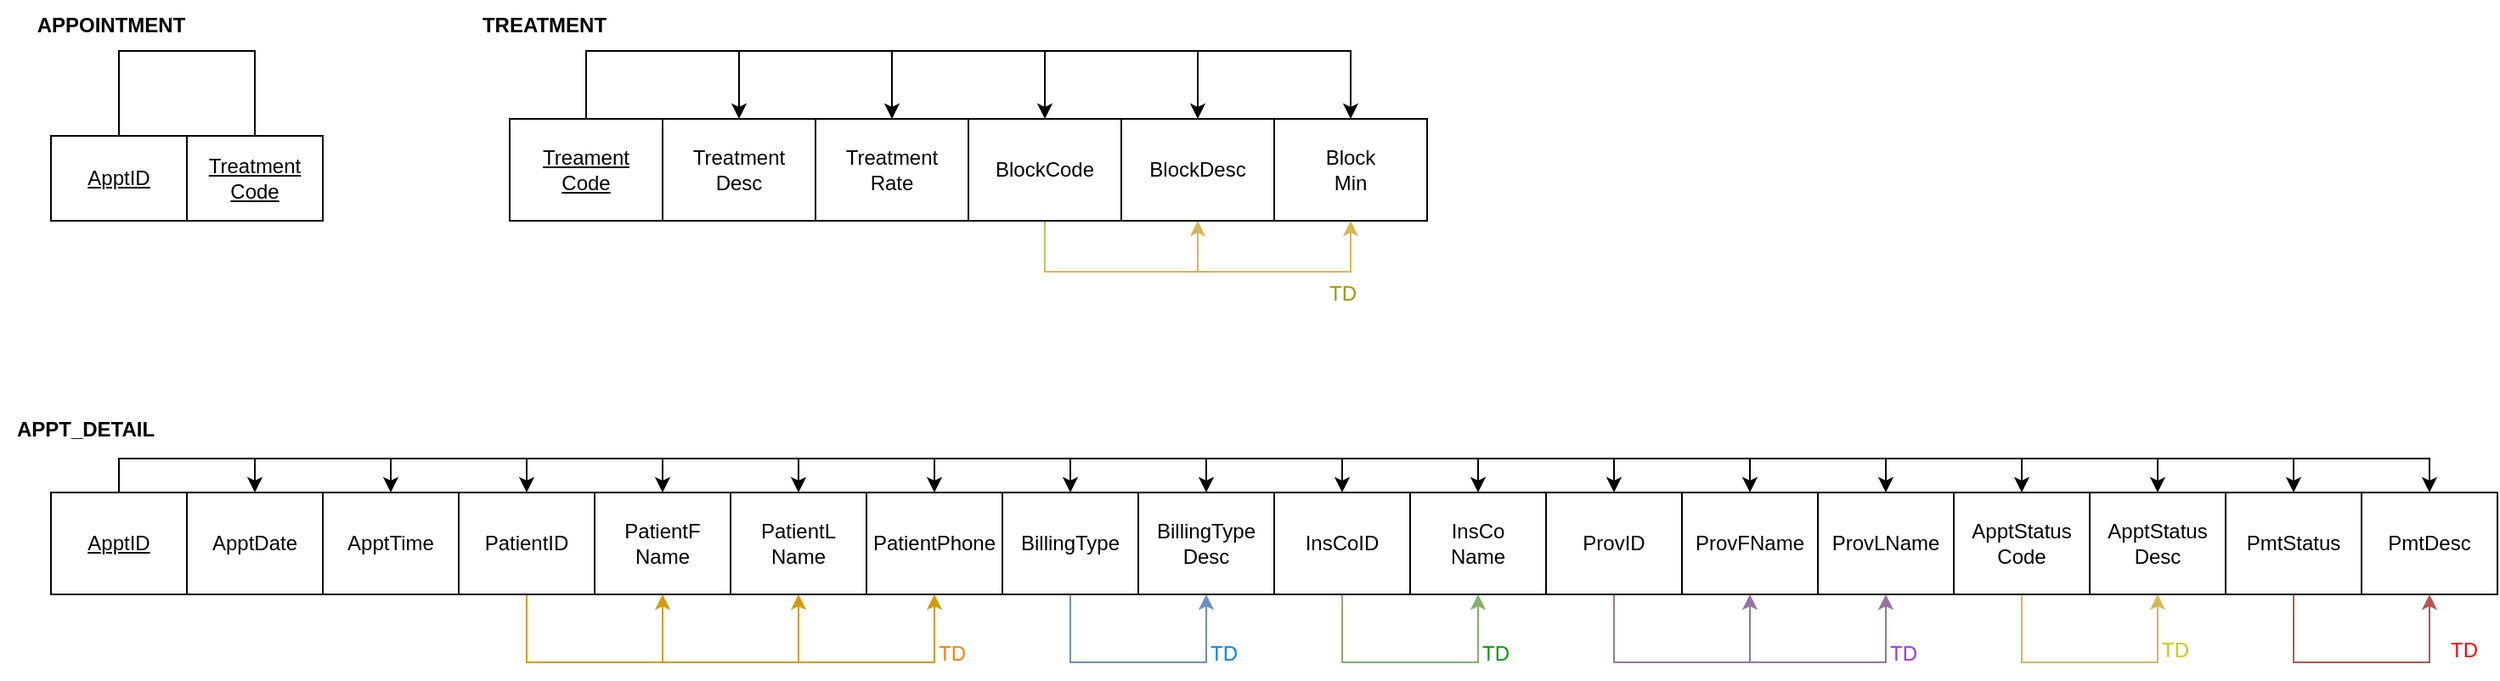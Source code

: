 <mxfile version="24.7.17">
  <diagram name="Page-1" id="OYWHkDGCAQ5F40QlbdUd">
    <mxGraphModel dx="954" dy="546" grid="1" gridSize="10" guides="1" tooltips="1" connect="1" arrows="1" fold="1" page="1" pageScale="1" pageWidth="850" pageHeight="1100" math="0" shadow="0">
      <root>
        <mxCell id="0" />
        <mxCell id="1" parent="0" />
        <mxCell id="aftAqk0ffRPA3UxNjnsj-5" style="edgeStyle=orthogonalEdgeStyle;rounded=0;orthogonalLoop=1;jettySize=auto;html=1;exitX=0.5;exitY=0;exitDx=0;exitDy=0;entryX=0.5;entryY=0;entryDx=0;entryDy=0;startArrow=none;startFill=0;endArrow=none;endFill=0;" parent="1" source="aftAqk0ffRPA3UxNjnsj-1" target="aftAqk0ffRPA3UxNjnsj-4" edge="1">
          <mxGeometry relative="1" as="geometry">
            <Array as="points">
              <mxPoint x="80" y="120" />
              <mxPoint x="160" y="120" />
            </Array>
          </mxGeometry>
        </mxCell>
        <mxCell id="aftAqk0ffRPA3UxNjnsj-1" value="&lt;u&gt;ApptID&lt;/u&gt;" style="rounded=0;whiteSpace=wrap;html=1;" parent="1" vertex="1">
          <mxGeometry x="40" y="170" width="80" height="50" as="geometry" />
        </mxCell>
        <mxCell id="aftAqk0ffRPA3UxNjnsj-2" value="&lt;b&gt;APPOINTMENT&lt;/b&gt;" style="text;html=1;align=center;verticalAlign=middle;resizable=0;points=[];autosize=1;strokeColor=none;fillColor=none;" parent="1" vertex="1">
          <mxGeometry x="20" y="90" width="110" height="30" as="geometry" />
        </mxCell>
        <mxCell id="aftAqk0ffRPA3UxNjnsj-4" value="&lt;u&gt;Treatment&lt;/u&gt;&lt;div&gt;&lt;u&gt;Code&lt;/u&gt;&lt;/div&gt;" style="rounded=0;whiteSpace=wrap;html=1;" parent="1" vertex="1">
          <mxGeometry x="120" y="170" width="80" height="50" as="geometry" />
        </mxCell>
        <mxCell id="aftAqk0ffRPA3UxNjnsj-12" style="edgeStyle=orthogonalEdgeStyle;rounded=0;orthogonalLoop=1;jettySize=auto;html=1;exitX=0.5;exitY=0;exitDx=0;exitDy=0;entryX=0.5;entryY=0;entryDx=0;entryDy=0;" parent="1" source="aftAqk0ffRPA3UxNjnsj-6" target="aftAqk0ffRPA3UxNjnsj-7" edge="1">
          <mxGeometry relative="1" as="geometry">
            <Array as="points">
              <mxPoint x="355" y="120" />
              <mxPoint x="445" y="120" />
            </Array>
          </mxGeometry>
        </mxCell>
        <mxCell id="aftAqk0ffRPA3UxNjnsj-14" style="edgeStyle=orthogonalEdgeStyle;rounded=0;orthogonalLoop=1;jettySize=auto;html=1;exitX=0.5;exitY=0;exitDx=0;exitDy=0;entryX=0.5;entryY=0;entryDx=0;entryDy=0;" parent="1" source="aftAqk0ffRPA3UxNjnsj-6" target="aftAqk0ffRPA3UxNjnsj-8" edge="1">
          <mxGeometry relative="1" as="geometry">
            <Array as="points">
              <mxPoint x="355" y="120" />
              <mxPoint x="535" y="120" />
            </Array>
          </mxGeometry>
        </mxCell>
        <mxCell id="aftAqk0ffRPA3UxNjnsj-15" style="edgeStyle=orthogonalEdgeStyle;rounded=0;orthogonalLoop=1;jettySize=auto;html=1;exitX=0.5;exitY=0;exitDx=0;exitDy=0;entryX=0.5;entryY=0;entryDx=0;entryDy=0;" parent="1" source="aftAqk0ffRPA3UxNjnsj-6" target="aftAqk0ffRPA3UxNjnsj-9" edge="1">
          <mxGeometry relative="1" as="geometry">
            <Array as="points">
              <mxPoint x="355" y="120" />
              <mxPoint x="625" y="120" />
            </Array>
          </mxGeometry>
        </mxCell>
        <mxCell id="aftAqk0ffRPA3UxNjnsj-16" style="edgeStyle=orthogonalEdgeStyle;rounded=0;orthogonalLoop=1;jettySize=auto;html=1;exitX=0.5;exitY=0;exitDx=0;exitDy=0;entryX=0.5;entryY=0;entryDx=0;entryDy=0;" parent="1" source="aftAqk0ffRPA3UxNjnsj-6" target="aftAqk0ffRPA3UxNjnsj-10" edge="1">
          <mxGeometry relative="1" as="geometry">
            <Array as="points">
              <mxPoint x="355" y="120" />
              <mxPoint x="715" y="120" />
            </Array>
          </mxGeometry>
        </mxCell>
        <mxCell id="aftAqk0ffRPA3UxNjnsj-17" style="edgeStyle=orthogonalEdgeStyle;rounded=0;orthogonalLoop=1;jettySize=auto;html=1;exitX=0.5;exitY=0;exitDx=0;exitDy=0;entryX=0.5;entryY=0;entryDx=0;entryDy=0;" parent="1" source="aftAqk0ffRPA3UxNjnsj-6" target="aftAqk0ffRPA3UxNjnsj-11" edge="1">
          <mxGeometry relative="1" as="geometry">
            <Array as="points">
              <mxPoint x="355" y="120" />
              <mxPoint x="805" y="120" />
            </Array>
          </mxGeometry>
        </mxCell>
        <mxCell id="aftAqk0ffRPA3UxNjnsj-6" value="&lt;u&gt;Treament&lt;/u&gt;&lt;div&gt;&lt;u&gt;Code&lt;/u&gt;&lt;/div&gt;" style="rounded=0;whiteSpace=wrap;html=1;" parent="1" vertex="1">
          <mxGeometry x="310" y="160" width="90" height="60" as="geometry" />
        </mxCell>
        <mxCell id="aftAqk0ffRPA3UxNjnsj-7" value="Treatment&lt;div&gt;Desc&lt;/div&gt;" style="rounded=0;whiteSpace=wrap;html=1;" parent="1" vertex="1">
          <mxGeometry x="400" y="160" width="90" height="60" as="geometry" />
        </mxCell>
        <mxCell id="aftAqk0ffRPA3UxNjnsj-8" value="Treatment&lt;div&gt;Rate&lt;/div&gt;" style="rounded=0;whiteSpace=wrap;html=1;" parent="1" vertex="1">
          <mxGeometry x="490" y="160" width="90" height="60" as="geometry" />
        </mxCell>
        <mxCell id="aftAqk0ffRPA3UxNjnsj-18" style="edgeStyle=orthogonalEdgeStyle;rounded=0;orthogonalLoop=1;jettySize=auto;html=1;exitX=0.5;exitY=1;exitDx=0;exitDy=0;entryX=0.5;entryY=1;entryDx=0;entryDy=0;fillColor=#fff2cc;strokeColor=#d6b656;" parent="1" source="aftAqk0ffRPA3UxNjnsj-9" target="aftAqk0ffRPA3UxNjnsj-11" edge="1">
          <mxGeometry relative="1" as="geometry">
            <Array as="points">
              <mxPoint x="625" y="250" />
              <mxPoint x="805" y="250" />
            </Array>
          </mxGeometry>
        </mxCell>
        <mxCell id="aftAqk0ffRPA3UxNjnsj-20" style="edgeStyle=orthogonalEdgeStyle;rounded=0;orthogonalLoop=1;jettySize=auto;html=1;exitX=0.5;exitY=1;exitDx=0;exitDy=0;entryX=0.5;entryY=1;entryDx=0;entryDy=0;fillColor=#fff2cc;strokeColor=#d6b656;" parent="1" source="aftAqk0ffRPA3UxNjnsj-9" target="aftAqk0ffRPA3UxNjnsj-10" edge="1">
          <mxGeometry relative="1" as="geometry">
            <Array as="points">
              <mxPoint x="625" y="250" />
              <mxPoint x="715" y="250" />
            </Array>
          </mxGeometry>
        </mxCell>
        <mxCell id="aftAqk0ffRPA3UxNjnsj-9" value="BlockCode" style="rounded=0;whiteSpace=wrap;html=1;" parent="1" vertex="1">
          <mxGeometry x="580" y="160" width="90" height="60" as="geometry" />
        </mxCell>
        <mxCell id="aftAqk0ffRPA3UxNjnsj-10" value="BlockDesc" style="rounded=0;whiteSpace=wrap;html=1;" parent="1" vertex="1">
          <mxGeometry x="670" y="160" width="90" height="60" as="geometry" />
        </mxCell>
        <mxCell id="aftAqk0ffRPA3UxNjnsj-11" value="Block&lt;div&gt;Min&lt;/div&gt;" style="rounded=0;whiteSpace=wrap;html=1;" parent="1" vertex="1">
          <mxGeometry x="760" y="160" width="90" height="60" as="geometry" />
        </mxCell>
        <mxCell id="aftAqk0ffRPA3UxNjnsj-19" value="&lt;font color=&quot;#999900&quot;&gt;TD&lt;/font&gt;" style="text;html=1;align=center;verticalAlign=middle;resizable=0;points=[];autosize=1;strokeColor=none;fillColor=none;" parent="1" vertex="1">
          <mxGeometry x="780" y="248" width="40" height="30" as="geometry" />
        </mxCell>
        <mxCell id="aftAqk0ffRPA3UxNjnsj-21" value="&lt;b&gt;TREATMENT&lt;/b&gt;" style="text;html=1;align=center;verticalAlign=middle;resizable=0;points=[];autosize=1;strokeColor=none;fillColor=none;" parent="1" vertex="1">
          <mxGeometry x="280" y="90" width="100" height="30" as="geometry" />
        </mxCell>
        <mxCell id="aftAqk0ffRPA3UxNjnsj-22" value="&lt;b&gt;APPT_DETAIL&lt;/b&gt;" style="text;html=1;align=center;verticalAlign=middle;resizable=0;points=[];autosize=1;strokeColor=none;fillColor=none;" parent="1" vertex="1">
          <mxGeometry x="10" y="328" width="100" height="30" as="geometry" />
        </mxCell>
        <mxCell id="aftAqk0ffRPA3UxNjnsj-46" style="edgeStyle=orthogonalEdgeStyle;rounded=0;orthogonalLoop=1;jettySize=auto;html=1;exitX=0.5;exitY=0;exitDx=0;exitDy=0;entryX=0.5;entryY=0;entryDx=0;entryDy=0;" parent="1" source="aftAqk0ffRPA3UxNjnsj-23" target="aftAqk0ffRPA3UxNjnsj-24" edge="1">
          <mxGeometry relative="1" as="geometry" />
        </mxCell>
        <mxCell id="aftAqk0ffRPA3UxNjnsj-47" style="edgeStyle=orthogonalEdgeStyle;rounded=0;orthogonalLoop=1;jettySize=auto;html=1;exitX=0.5;exitY=0;exitDx=0;exitDy=0;entryX=0.5;entryY=0;entryDx=0;entryDy=0;" parent="1" source="aftAqk0ffRPA3UxNjnsj-23" target="aftAqk0ffRPA3UxNjnsj-25" edge="1">
          <mxGeometry relative="1" as="geometry" />
        </mxCell>
        <mxCell id="aftAqk0ffRPA3UxNjnsj-48" style="edgeStyle=orthogonalEdgeStyle;rounded=0;orthogonalLoop=1;jettySize=auto;html=1;exitX=0.5;exitY=0;exitDx=0;exitDy=0;entryX=0.5;entryY=0;entryDx=0;entryDy=0;" parent="1" source="aftAqk0ffRPA3UxNjnsj-23" target="aftAqk0ffRPA3UxNjnsj-26" edge="1">
          <mxGeometry relative="1" as="geometry" />
        </mxCell>
        <mxCell id="aftAqk0ffRPA3UxNjnsj-49" style="edgeStyle=orthogonalEdgeStyle;rounded=0;orthogonalLoop=1;jettySize=auto;html=1;exitX=0.5;exitY=0;exitDx=0;exitDy=0;entryX=0.5;entryY=0;entryDx=0;entryDy=0;" parent="1" source="aftAqk0ffRPA3UxNjnsj-23" target="aftAqk0ffRPA3UxNjnsj-41" edge="1">
          <mxGeometry relative="1" as="geometry" />
        </mxCell>
        <mxCell id="aftAqk0ffRPA3UxNjnsj-50" style="edgeStyle=orthogonalEdgeStyle;rounded=0;orthogonalLoop=1;jettySize=auto;html=1;exitX=0.5;exitY=0;exitDx=0;exitDy=0;entryX=0.5;entryY=0;entryDx=0;entryDy=0;" parent="1" source="aftAqk0ffRPA3UxNjnsj-23" target="aftAqk0ffRPA3UxNjnsj-42" edge="1">
          <mxGeometry relative="1" as="geometry" />
        </mxCell>
        <mxCell id="aftAqk0ffRPA3UxNjnsj-51" style="edgeStyle=orthogonalEdgeStyle;rounded=0;orthogonalLoop=1;jettySize=auto;html=1;exitX=0.5;exitY=0;exitDx=0;exitDy=0;entryX=0.5;entryY=0;entryDx=0;entryDy=0;" parent="1" source="aftAqk0ffRPA3UxNjnsj-23" target="aftAqk0ffRPA3UxNjnsj-27" edge="1">
          <mxGeometry relative="1" as="geometry" />
        </mxCell>
        <mxCell id="aftAqk0ffRPA3UxNjnsj-52" style="edgeStyle=orthogonalEdgeStyle;rounded=0;orthogonalLoop=1;jettySize=auto;html=1;exitX=0.5;exitY=0;exitDx=0;exitDy=0;entryX=0.5;entryY=0;entryDx=0;entryDy=0;" parent="1" source="aftAqk0ffRPA3UxNjnsj-23" target="aftAqk0ffRPA3UxNjnsj-39" edge="1">
          <mxGeometry relative="1" as="geometry" />
        </mxCell>
        <mxCell id="aftAqk0ffRPA3UxNjnsj-53" style="edgeStyle=orthogonalEdgeStyle;rounded=0;orthogonalLoop=1;jettySize=auto;html=1;exitX=0.5;exitY=0;exitDx=0;exitDy=0;entryX=0.5;entryY=0;entryDx=0;entryDy=0;" parent="1" source="aftAqk0ffRPA3UxNjnsj-23" target="aftAqk0ffRPA3UxNjnsj-40" edge="1">
          <mxGeometry relative="1" as="geometry" />
        </mxCell>
        <mxCell id="aftAqk0ffRPA3UxNjnsj-54" style="edgeStyle=orthogonalEdgeStyle;rounded=0;orthogonalLoop=1;jettySize=auto;html=1;exitX=0.5;exitY=0;exitDx=0;exitDy=0;entryX=0.5;entryY=0;entryDx=0;entryDy=0;" parent="1" source="aftAqk0ffRPA3UxNjnsj-23" target="aftAqk0ffRPA3UxNjnsj-28" edge="1">
          <mxGeometry relative="1" as="geometry" />
        </mxCell>
        <mxCell id="aftAqk0ffRPA3UxNjnsj-56" style="edgeStyle=orthogonalEdgeStyle;rounded=0;orthogonalLoop=1;jettySize=auto;html=1;exitX=0.5;exitY=0;exitDx=0;exitDy=0;entryX=0.5;entryY=0;entryDx=0;entryDy=0;" parent="1" source="aftAqk0ffRPA3UxNjnsj-23" target="aftAqk0ffRPA3UxNjnsj-44" edge="1">
          <mxGeometry relative="1" as="geometry" />
        </mxCell>
        <mxCell id="aftAqk0ffRPA3UxNjnsj-57" style="edgeStyle=orthogonalEdgeStyle;rounded=0;orthogonalLoop=1;jettySize=auto;html=1;exitX=0.5;exitY=0;exitDx=0;exitDy=0;entryX=0.5;entryY=0;entryDx=0;entryDy=0;" parent="1" source="aftAqk0ffRPA3UxNjnsj-23" target="aftAqk0ffRPA3UxNjnsj-30" edge="1">
          <mxGeometry relative="1" as="geometry" />
        </mxCell>
        <mxCell id="qtIrc1-O6CBOeOEguDtz-2" style="edgeStyle=orthogonalEdgeStyle;rounded=0;orthogonalLoop=1;jettySize=auto;html=1;exitX=0.5;exitY=0;exitDx=0;exitDy=0;entryX=0.5;entryY=0;entryDx=0;entryDy=0;" edge="1" parent="1" source="aftAqk0ffRPA3UxNjnsj-23" target="qtIrc1-O6CBOeOEguDtz-1">
          <mxGeometry relative="1" as="geometry" />
        </mxCell>
        <mxCell id="qtIrc1-O6CBOeOEguDtz-4" style="edgeStyle=orthogonalEdgeStyle;rounded=0;orthogonalLoop=1;jettySize=auto;html=1;exitX=0.5;exitY=0;exitDx=0;exitDy=0;entryX=0.5;entryY=0;entryDx=0;entryDy=0;" edge="1" parent="1" source="aftAqk0ffRPA3UxNjnsj-23" target="qtIrc1-O6CBOeOEguDtz-3">
          <mxGeometry relative="1" as="geometry" />
        </mxCell>
        <mxCell id="qtIrc1-O6CBOeOEguDtz-8" style="edgeStyle=orthogonalEdgeStyle;rounded=0;orthogonalLoop=1;jettySize=auto;html=1;exitX=0.5;exitY=0;exitDx=0;exitDy=0;entryX=0.5;entryY=0;entryDx=0;entryDy=0;" edge="1" parent="1" source="aftAqk0ffRPA3UxNjnsj-23" target="qtIrc1-O6CBOeOEguDtz-5">
          <mxGeometry relative="1" as="geometry" />
        </mxCell>
        <mxCell id="qtIrc1-O6CBOeOEguDtz-9" style="edgeStyle=orthogonalEdgeStyle;rounded=0;orthogonalLoop=1;jettySize=auto;html=1;exitX=0.5;exitY=0;exitDx=0;exitDy=0;entryX=0.5;entryY=0;entryDx=0;entryDy=0;" edge="1" parent="1" source="aftAqk0ffRPA3UxNjnsj-23" target="qtIrc1-O6CBOeOEguDtz-6">
          <mxGeometry relative="1" as="geometry" />
        </mxCell>
        <mxCell id="qtIrc1-O6CBOeOEguDtz-10" style="edgeStyle=orthogonalEdgeStyle;rounded=0;orthogonalLoop=1;jettySize=auto;html=1;exitX=0.5;exitY=0;exitDx=0;exitDy=0;entryX=0.5;entryY=0;entryDx=0;entryDy=0;" edge="1" parent="1" source="aftAqk0ffRPA3UxNjnsj-23" target="qtIrc1-O6CBOeOEguDtz-7">
          <mxGeometry relative="1" as="geometry" />
        </mxCell>
        <mxCell id="aftAqk0ffRPA3UxNjnsj-23" value="&lt;u&gt;ApptID&lt;/u&gt;" style="rounded=0;whiteSpace=wrap;html=1;" parent="1" vertex="1">
          <mxGeometry x="40" y="380" width="80" height="60" as="geometry" />
        </mxCell>
        <mxCell id="aftAqk0ffRPA3UxNjnsj-24" value="ApptDate" style="rounded=0;whiteSpace=wrap;html=1;" parent="1" vertex="1">
          <mxGeometry x="120" y="380" width="80" height="60" as="geometry" />
        </mxCell>
        <mxCell id="aftAqk0ffRPA3UxNjnsj-25" value="ApptTime" style="rounded=0;whiteSpace=wrap;html=1;" parent="1" vertex="1">
          <mxGeometry x="200" y="380" width="80" height="60" as="geometry" />
        </mxCell>
        <mxCell id="qtIrc1-O6CBOeOEguDtz-11" style="edgeStyle=orthogonalEdgeStyle;rounded=0;orthogonalLoop=1;jettySize=auto;html=1;exitX=0.5;exitY=1;exitDx=0;exitDy=0;entryX=0.5;entryY=1;entryDx=0;entryDy=0;fillColor=#ffe6cc;strokeColor=#d79b00;" edge="1" parent="1" source="aftAqk0ffRPA3UxNjnsj-26" target="aftAqk0ffRPA3UxNjnsj-41">
          <mxGeometry relative="1" as="geometry">
            <Array as="points">
              <mxPoint x="320" y="480" />
              <mxPoint x="400" y="480" />
            </Array>
          </mxGeometry>
        </mxCell>
        <mxCell id="qtIrc1-O6CBOeOEguDtz-12" style="edgeStyle=orthogonalEdgeStyle;rounded=0;orthogonalLoop=1;jettySize=auto;html=1;exitX=0.5;exitY=1;exitDx=0;exitDy=0;entryX=0.5;entryY=1;entryDx=0;entryDy=0;fillColor=#ffe6cc;strokeColor=#d79b00;" edge="1" parent="1" source="aftAqk0ffRPA3UxNjnsj-26" target="aftAqk0ffRPA3UxNjnsj-42">
          <mxGeometry relative="1" as="geometry">
            <Array as="points">
              <mxPoint x="320" y="480" />
              <mxPoint x="480" y="480" />
            </Array>
          </mxGeometry>
        </mxCell>
        <mxCell id="qtIrc1-O6CBOeOEguDtz-13" style="edgeStyle=orthogonalEdgeStyle;rounded=0;orthogonalLoop=1;jettySize=auto;html=1;exitX=0.5;exitY=1;exitDx=0;exitDy=0;entryX=0.5;entryY=1;entryDx=0;entryDy=0;fillColor=#ffe6cc;strokeColor=#d79b00;" edge="1" parent="1" source="aftAqk0ffRPA3UxNjnsj-26" target="qtIrc1-O6CBOeOEguDtz-1">
          <mxGeometry relative="1" as="geometry">
            <Array as="points">
              <mxPoint x="320" y="480" />
              <mxPoint x="560" y="480" />
            </Array>
          </mxGeometry>
        </mxCell>
        <mxCell id="aftAqk0ffRPA3UxNjnsj-26" value="PatientID" style="rounded=0;whiteSpace=wrap;html=1;" parent="1" vertex="1">
          <mxGeometry x="280" y="380" width="80" height="60" as="geometry" />
        </mxCell>
        <mxCell id="qtIrc1-O6CBOeOEguDtz-16" style="edgeStyle=orthogonalEdgeStyle;rounded=0;orthogonalLoop=1;jettySize=auto;html=1;exitX=0.5;exitY=1;exitDx=0;exitDy=0;entryX=0.5;entryY=1;entryDx=0;entryDy=0;fillColor=#e1d5e7;strokeColor=#9673a6;" edge="1" parent="1" source="aftAqk0ffRPA3UxNjnsj-27" target="aftAqk0ffRPA3UxNjnsj-39">
          <mxGeometry relative="1" as="geometry">
            <Array as="points">
              <mxPoint x="960" y="480" />
              <mxPoint x="1040" y="480" />
            </Array>
          </mxGeometry>
        </mxCell>
        <mxCell id="qtIrc1-O6CBOeOEguDtz-17" style="edgeStyle=orthogonalEdgeStyle;rounded=0;orthogonalLoop=1;jettySize=auto;html=1;exitX=0.5;exitY=1;exitDx=0;exitDy=0;entryX=0.5;entryY=1;entryDx=0;entryDy=0;fillColor=#e1d5e7;strokeColor=#9673a6;" edge="1" parent="1" source="aftAqk0ffRPA3UxNjnsj-27" target="aftAqk0ffRPA3UxNjnsj-40">
          <mxGeometry relative="1" as="geometry">
            <Array as="points">
              <mxPoint x="960" y="480" />
              <mxPoint x="1120" y="480" />
            </Array>
          </mxGeometry>
        </mxCell>
        <mxCell id="aftAqk0ffRPA3UxNjnsj-27" value="ProvID" style="rounded=0;whiteSpace=wrap;html=1;" parent="1" vertex="1">
          <mxGeometry x="920" y="380" width="80" height="60" as="geometry" />
        </mxCell>
        <mxCell id="qtIrc1-O6CBOeOEguDtz-19" style="edgeStyle=orthogonalEdgeStyle;rounded=0;orthogonalLoop=1;jettySize=auto;html=1;exitX=0.5;exitY=1;exitDx=0;exitDy=0;entryX=0.5;entryY=1;entryDx=0;entryDy=0;fillColor=#fff2cc;strokeColor=#d6b656;" edge="1" parent="1" source="aftAqk0ffRPA3UxNjnsj-28" target="aftAqk0ffRPA3UxNjnsj-44">
          <mxGeometry relative="1" as="geometry">
            <Array as="points">
              <mxPoint x="1200" y="480" />
              <mxPoint x="1280" y="480" />
            </Array>
          </mxGeometry>
        </mxCell>
        <mxCell id="aftAqk0ffRPA3UxNjnsj-28" value="ApptStatus&lt;div&gt;Code&lt;/div&gt;" style="rounded=0;whiteSpace=wrap;html=1;" parent="1" vertex="1">
          <mxGeometry x="1160" y="380" width="80" height="60" as="geometry" />
        </mxCell>
        <mxCell id="qtIrc1-O6CBOeOEguDtz-20" style="edgeStyle=orthogonalEdgeStyle;rounded=0;orthogonalLoop=1;jettySize=auto;html=1;exitX=0.5;exitY=1;exitDx=0;exitDy=0;entryX=0.5;entryY=1;entryDx=0;entryDy=0;fillColor=#f8cecc;strokeColor=#b85450;" edge="1" parent="1" source="aftAqk0ffRPA3UxNjnsj-30" target="aftAqk0ffRPA3UxNjnsj-45">
          <mxGeometry relative="1" as="geometry">
            <Array as="points">
              <mxPoint x="1360" y="480" />
              <mxPoint x="1440" y="480" />
            </Array>
          </mxGeometry>
        </mxCell>
        <mxCell id="aftAqk0ffRPA3UxNjnsj-30" value="PmtStatus" style="rounded=0;whiteSpace=wrap;html=1;" parent="1" vertex="1">
          <mxGeometry x="1320" y="380" width="80" height="60" as="geometry" />
        </mxCell>
        <mxCell id="aftAqk0ffRPA3UxNjnsj-39" value="ProvFName" style="rounded=0;whiteSpace=wrap;html=1;" parent="1" vertex="1">
          <mxGeometry x="1000" y="380" width="80" height="60" as="geometry" />
        </mxCell>
        <mxCell id="aftAqk0ffRPA3UxNjnsj-40" value="ProvLName" style="rounded=0;whiteSpace=wrap;html=1;" parent="1" vertex="1">
          <mxGeometry x="1080" y="380" width="80" height="60" as="geometry" />
        </mxCell>
        <mxCell id="aftAqk0ffRPA3UxNjnsj-41" value="PatientF&lt;div&gt;Name&lt;/div&gt;" style="rounded=0;whiteSpace=wrap;html=1;" parent="1" vertex="1">
          <mxGeometry x="360" y="380" width="80" height="60" as="geometry" />
        </mxCell>
        <mxCell id="aftAqk0ffRPA3UxNjnsj-42" value="PatientL&lt;div&gt;Name&lt;/div&gt;" style="rounded=0;whiteSpace=wrap;html=1;" parent="1" vertex="1">
          <mxGeometry x="440" y="380" width="80" height="60" as="geometry" />
        </mxCell>
        <mxCell id="aftAqk0ffRPA3UxNjnsj-44" value="ApptStatus&lt;div&gt;Desc&lt;/div&gt;" style="rounded=0;whiteSpace=wrap;html=1;" parent="1" vertex="1">
          <mxGeometry x="1240" y="380" width="80" height="60" as="geometry" />
        </mxCell>
        <mxCell id="aftAqk0ffRPA3UxNjnsj-45" value="PmtDesc" style="rounded=0;whiteSpace=wrap;html=1;" parent="1" vertex="1">
          <mxGeometry x="1400" y="380" width="80" height="60" as="geometry" />
        </mxCell>
        <mxCell id="aftAqk0ffRPA3UxNjnsj-58" style="edgeStyle=orthogonalEdgeStyle;rounded=0;orthogonalLoop=1;jettySize=auto;html=1;exitX=0.5;exitY=0;exitDx=0;exitDy=0;entryX=0.5;entryY=0;entryDx=0;entryDy=0;" parent="1" source="aftAqk0ffRPA3UxNjnsj-23" target="aftAqk0ffRPA3UxNjnsj-45" edge="1">
          <mxGeometry relative="1" as="geometry" />
        </mxCell>
        <mxCell id="aftAqk0ffRPA3UxNjnsj-65" value="&lt;font color=&quot;#ff8000&quot;&gt;TD&lt;/font&gt;" style="text;html=1;align=center;verticalAlign=middle;resizable=0;points=[];autosize=1;strokeColor=none;fillColor=none;" parent="1" vertex="1">
          <mxGeometry x="550" y="460" width="40" height="30" as="geometry" />
        </mxCell>
        <mxCell id="aftAqk0ffRPA3UxNjnsj-66" value="&lt;font color=&quot;#007fff&quot;&gt;TD&lt;/font&gt;" style="text;html=1;align=center;verticalAlign=middle;resizable=0;points=[];autosize=1;strokeColor=none;fillColor=none;" parent="1" vertex="1">
          <mxGeometry x="710" y="460" width="40" height="30" as="geometry" />
        </mxCell>
        <mxCell id="aftAqk0ffRPA3UxNjnsj-67" value="&lt;font color=&quot;#009900&quot;&gt;TD&lt;/font&gt;" style="text;html=1;align=center;verticalAlign=middle;resizable=0;points=[];autosize=1;strokeColor=none;fillColor=none;" parent="1" vertex="1">
          <mxGeometry x="870" y="460" width="40" height="30" as="geometry" />
        </mxCell>
        <mxCell id="aftAqk0ffRPA3UxNjnsj-68" value="&lt;font color=&quot;#9933ff&quot;&gt;TD&lt;/font&gt;" style="text;html=1;align=center;verticalAlign=middle;resizable=0;points=[];autosize=1;strokeColor=none;fillColor=none;" parent="1" vertex="1">
          <mxGeometry x="1110" y="460" width="40" height="30" as="geometry" />
        </mxCell>
        <mxCell id="qtIrc1-O6CBOeOEguDtz-1" value="PatientPhone" style="rounded=0;whiteSpace=wrap;html=1;" vertex="1" parent="1">
          <mxGeometry x="520" y="380" width="80" height="60" as="geometry" />
        </mxCell>
        <mxCell id="qtIrc1-O6CBOeOEguDtz-14" style="edgeStyle=orthogonalEdgeStyle;rounded=0;orthogonalLoop=1;jettySize=auto;html=1;exitX=0.5;exitY=1;exitDx=0;exitDy=0;entryX=0.5;entryY=1;entryDx=0;entryDy=0;fillColor=#dae8fc;strokeColor=#6c8ebf;" edge="1" parent="1" source="qtIrc1-O6CBOeOEguDtz-3" target="qtIrc1-O6CBOeOEguDtz-5">
          <mxGeometry relative="1" as="geometry">
            <Array as="points">
              <mxPoint x="640" y="480" />
              <mxPoint x="720" y="480" />
            </Array>
          </mxGeometry>
        </mxCell>
        <mxCell id="qtIrc1-O6CBOeOEguDtz-3" value="BillingType" style="rounded=0;whiteSpace=wrap;html=1;" vertex="1" parent="1">
          <mxGeometry x="600" y="380" width="80" height="60" as="geometry" />
        </mxCell>
        <mxCell id="qtIrc1-O6CBOeOEguDtz-5" value="BillingType&lt;div&gt;Desc&lt;/div&gt;" style="rounded=0;whiteSpace=wrap;html=1;" vertex="1" parent="1">
          <mxGeometry x="680" y="380" width="80" height="60" as="geometry" />
        </mxCell>
        <mxCell id="qtIrc1-O6CBOeOEguDtz-15" style="edgeStyle=orthogonalEdgeStyle;rounded=0;orthogonalLoop=1;jettySize=auto;html=1;exitX=0.5;exitY=1;exitDx=0;exitDy=0;entryX=0.5;entryY=1;entryDx=0;entryDy=0;fillColor=#d5e8d4;strokeColor=#82b366;" edge="1" parent="1" source="qtIrc1-O6CBOeOEguDtz-6" target="qtIrc1-O6CBOeOEguDtz-7">
          <mxGeometry relative="1" as="geometry">
            <Array as="points">
              <mxPoint x="800" y="480" />
              <mxPoint x="880" y="480" />
            </Array>
          </mxGeometry>
        </mxCell>
        <mxCell id="qtIrc1-O6CBOeOEguDtz-6" value="InsCoID" style="rounded=0;whiteSpace=wrap;html=1;" vertex="1" parent="1">
          <mxGeometry x="760" y="380" width="80" height="60" as="geometry" />
        </mxCell>
        <mxCell id="qtIrc1-O6CBOeOEguDtz-7" value="InsCo&lt;div&gt;Name&lt;/div&gt;" style="rounded=0;whiteSpace=wrap;html=1;" vertex="1" parent="1">
          <mxGeometry x="840" y="380" width="80" height="60" as="geometry" />
        </mxCell>
        <mxCell id="qtIrc1-O6CBOeOEguDtz-21" value="&lt;font color=&quot;#cccc00&quot;&gt;TD&lt;/font&gt;" style="text;html=1;align=center;verticalAlign=middle;resizable=0;points=[];autosize=1;strokeColor=none;fillColor=none;" vertex="1" parent="1">
          <mxGeometry x="1270" y="458" width="40" height="30" as="geometry" />
        </mxCell>
        <mxCell id="qtIrc1-O6CBOeOEguDtz-22" value="&lt;font color=&quot;#ff0000&quot;&gt;TD&lt;/font&gt;" style="text;html=1;align=center;verticalAlign=middle;resizable=0;points=[];autosize=1;strokeColor=none;fillColor=none;" vertex="1" parent="1">
          <mxGeometry x="1440" y="458" width="40" height="30" as="geometry" />
        </mxCell>
      </root>
    </mxGraphModel>
  </diagram>
</mxfile>
